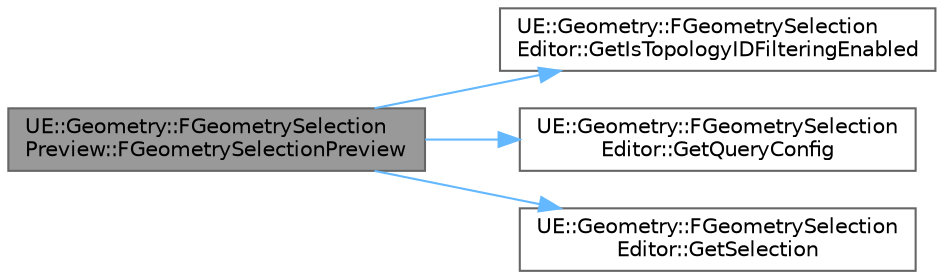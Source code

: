 digraph "UE::Geometry::FGeometrySelectionPreview::FGeometrySelectionPreview"
{
 // INTERACTIVE_SVG=YES
 // LATEX_PDF_SIZE
  bgcolor="transparent";
  edge [fontname=Helvetica,fontsize=10,labelfontname=Helvetica,labelfontsize=10];
  node [fontname=Helvetica,fontsize=10,shape=box,height=0.2,width=0.4];
  rankdir="LR";
  Node1 [id="Node000001",label="UE::Geometry::FGeometrySelection\lPreview::FGeometrySelectionPreview",height=0.2,width=0.4,color="gray40", fillcolor="grey60", style="filled", fontcolor="black",tooltip=" "];
  Node1 -> Node2 [id="edge1_Node000001_Node000002",color="steelblue1",style="solid",tooltip=" "];
  Node2 [id="Node000002",label="UE::Geometry::FGeometrySelection\lEditor::GetIsTopologyIDFilteringEnabled",height=0.2,width=0.4,color="grey40", fillcolor="white", style="filled",URL="$d6/d58/classUE_1_1Geometry_1_1FGeometrySelectionEditor.html#ae9d1c3aed751eb56bb82ac9f66d6f799",tooltip=" "];
  Node1 -> Node3 [id="edge2_Node000001_Node000003",color="steelblue1",style="solid",tooltip=" "];
  Node3 [id="Node000003",label="UE::Geometry::FGeometrySelection\lEditor::GetQueryConfig",height=0.2,width=0.4,color="grey40", fillcolor="white", style="filled",URL="$d6/d58/classUE_1_1Geometry_1_1FGeometrySelectionEditor.html#af6a688c7db164a092895f6e0fa6cbb2b",tooltip=" "];
  Node1 -> Node4 [id="edge3_Node000001_Node000004",color="steelblue1",style="solid",tooltip=" "];
  Node4 [id="Node000004",label="UE::Geometry::FGeometrySelection\lEditor::GetSelection",height=0.2,width=0.4,color="grey40", fillcolor="white", style="filled",URL="$d6/d58/classUE_1_1Geometry_1_1FGeometrySelectionEditor.html#a03d9165094c16d27b57110b1a889d2da",tooltip="Access the Selection object this Editor is modifying."];
}

